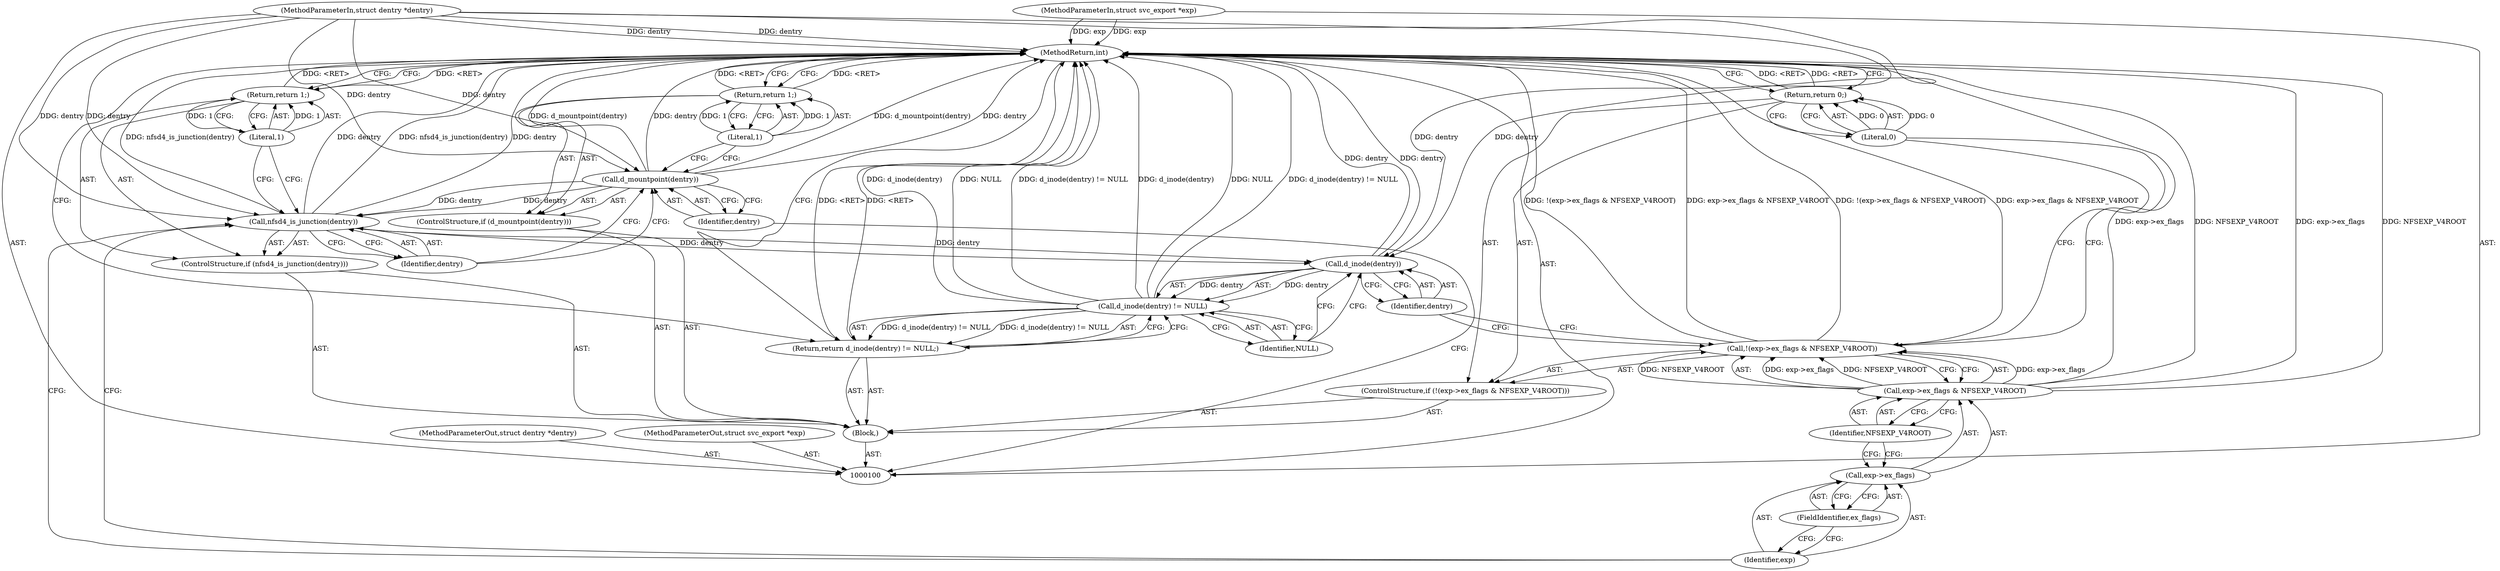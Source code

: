 digraph "1_linux_c70422f760c120480fee4de6c38804c72aa26bc1_19" {
"1000128" [label="(MethodReturn,int)"];
"1000101" [label="(MethodParameterIn,struct dentry *dentry)"];
"1000166" [label="(MethodParameterOut,struct dentry *dentry)"];
"1000102" [label="(MethodParameterIn,struct svc_export *exp)"];
"1000167" [label="(MethodParameterOut,struct svc_export *exp)"];
"1000103" [label="(Block,)"];
"1000104" [label="(ControlStructure,if (d_mountpoint(dentry)))"];
"1000106" [label="(Identifier,dentry)"];
"1000105" [label="(Call,d_mountpoint(dentry))"];
"1000108" [label="(Literal,1)"];
"1000107" [label="(Return,return 1;)"];
"1000109" [label="(ControlStructure,if (nfsd4_is_junction(dentry)))"];
"1000111" [label="(Identifier,dentry)"];
"1000110" [label="(Call,nfsd4_is_junction(dentry))"];
"1000113" [label="(Literal,1)"];
"1000112" [label="(Return,return 1;)"];
"1000114" [label="(ControlStructure,if (!(exp->ex_flags & NFSEXP_V4ROOT)))"];
"1000119" [label="(FieldIdentifier,ex_flags)"];
"1000120" [label="(Identifier,NFSEXP_V4ROOT)"];
"1000115" [label="(Call,!(exp->ex_flags & NFSEXP_V4ROOT))"];
"1000116" [label="(Call,exp->ex_flags & NFSEXP_V4ROOT)"];
"1000117" [label="(Call,exp->ex_flags)"];
"1000118" [label="(Identifier,exp)"];
"1000121" [label="(Return,return 0;)"];
"1000122" [label="(Literal,0)"];
"1000123" [label="(Return,return d_inode(dentry) != NULL;)"];
"1000126" [label="(Identifier,dentry)"];
"1000127" [label="(Identifier,NULL)"];
"1000124" [label="(Call,d_inode(dentry) != NULL)"];
"1000125" [label="(Call,d_inode(dentry))"];
"1000128" -> "1000100"  [label="AST: "];
"1000128" -> "1000107"  [label="CFG: "];
"1000128" -> "1000112"  [label="CFG: "];
"1000128" -> "1000121"  [label="CFG: "];
"1000128" -> "1000123"  [label="CFG: "];
"1000112" -> "1000128"  [label="DDG: <RET>"];
"1000116" -> "1000128"  [label="DDG: exp->ex_flags"];
"1000116" -> "1000128"  [label="DDG: NFSEXP_V4ROOT"];
"1000125" -> "1000128"  [label="DDG: dentry"];
"1000124" -> "1000128"  [label="DDG: d_inode(dentry)"];
"1000124" -> "1000128"  [label="DDG: NULL"];
"1000124" -> "1000128"  [label="DDG: d_inode(dentry) != NULL"];
"1000105" -> "1000128"  [label="DDG: d_mountpoint(dentry)"];
"1000105" -> "1000128"  [label="DDG: dentry"];
"1000115" -> "1000128"  [label="DDG: !(exp->ex_flags & NFSEXP_V4ROOT)"];
"1000115" -> "1000128"  [label="DDG: exp->ex_flags & NFSEXP_V4ROOT"];
"1000102" -> "1000128"  [label="DDG: exp"];
"1000101" -> "1000128"  [label="DDG: dentry"];
"1000110" -> "1000128"  [label="DDG: nfsd4_is_junction(dentry)"];
"1000110" -> "1000128"  [label="DDG: dentry"];
"1000121" -> "1000128"  [label="DDG: <RET>"];
"1000107" -> "1000128"  [label="DDG: <RET>"];
"1000123" -> "1000128"  [label="DDG: <RET>"];
"1000101" -> "1000100"  [label="AST: "];
"1000101" -> "1000128"  [label="DDG: dentry"];
"1000101" -> "1000105"  [label="DDG: dentry"];
"1000101" -> "1000110"  [label="DDG: dentry"];
"1000101" -> "1000125"  [label="DDG: dentry"];
"1000166" -> "1000100"  [label="AST: "];
"1000102" -> "1000100"  [label="AST: "];
"1000102" -> "1000128"  [label="DDG: exp"];
"1000167" -> "1000100"  [label="AST: "];
"1000103" -> "1000100"  [label="AST: "];
"1000104" -> "1000103"  [label="AST: "];
"1000109" -> "1000103"  [label="AST: "];
"1000114" -> "1000103"  [label="AST: "];
"1000123" -> "1000103"  [label="AST: "];
"1000104" -> "1000103"  [label="AST: "];
"1000105" -> "1000104"  [label="AST: "];
"1000107" -> "1000104"  [label="AST: "];
"1000106" -> "1000105"  [label="AST: "];
"1000106" -> "1000100"  [label="CFG: "];
"1000105" -> "1000106"  [label="CFG: "];
"1000105" -> "1000104"  [label="AST: "];
"1000105" -> "1000106"  [label="CFG: "];
"1000106" -> "1000105"  [label="AST: "];
"1000108" -> "1000105"  [label="CFG: "];
"1000111" -> "1000105"  [label="CFG: "];
"1000105" -> "1000128"  [label="DDG: d_mountpoint(dentry)"];
"1000105" -> "1000128"  [label="DDG: dentry"];
"1000101" -> "1000105"  [label="DDG: dentry"];
"1000105" -> "1000110"  [label="DDG: dentry"];
"1000108" -> "1000107"  [label="AST: "];
"1000108" -> "1000105"  [label="CFG: "];
"1000107" -> "1000108"  [label="CFG: "];
"1000108" -> "1000107"  [label="DDG: 1"];
"1000107" -> "1000104"  [label="AST: "];
"1000107" -> "1000108"  [label="CFG: "];
"1000108" -> "1000107"  [label="AST: "];
"1000128" -> "1000107"  [label="CFG: "];
"1000107" -> "1000128"  [label="DDG: <RET>"];
"1000108" -> "1000107"  [label="DDG: 1"];
"1000109" -> "1000103"  [label="AST: "];
"1000110" -> "1000109"  [label="AST: "];
"1000112" -> "1000109"  [label="AST: "];
"1000111" -> "1000110"  [label="AST: "];
"1000111" -> "1000105"  [label="CFG: "];
"1000110" -> "1000111"  [label="CFG: "];
"1000110" -> "1000109"  [label="AST: "];
"1000110" -> "1000111"  [label="CFG: "];
"1000111" -> "1000110"  [label="AST: "];
"1000113" -> "1000110"  [label="CFG: "];
"1000118" -> "1000110"  [label="CFG: "];
"1000110" -> "1000128"  [label="DDG: nfsd4_is_junction(dentry)"];
"1000110" -> "1000128"  [label="DDG: dentry"];
"1000105" -> "1000110"  [label="DDG: dentry"];
"1000101" -> "1000110"  [label="DDG: dentry"];
"1000110" -> "1000125"  [label="DDG: dentry"];
"1000113" -> "1000112"  [label="AST: "];
"1000113" -> "1000110"  [label="CFG: "];
"1000112" -> "1000113"  [label="CFG: "];
"1000113" -> "1000112"  [label="DDG: 1"];
"1000112" -> "1000109"  [label="AST: "];
"1000112" -> "1000113"  [label="CFG: "];
"1000113" -> "1000112"  [label="AST: "];
"1000128" -> "1000112"  [label="CFG: "];
"1000112" -> "1000128"  [label="DDG: <RET>"];
"1000113" -> "1000112"  [label="DDG: 1"];
"1000114" -> "1000103"  [label="AST: "];
"1000115" -> "1000114"  [label="AST: "];
"1000121" -> "1000114"  [label="AST: "];
"1000119" -> "1000117"  [label="AST: "];
"1000119" -> "1000118"  [label="CFG: "];
"1000117" -> "1000119"  [label="CFG: "];
"1000120" -> "1000116"  [label="AST: "];
"1000120" -> "1000117"  [label="CFG: "];
"1000116" -> "1000120"  [label="CFG: "];
"1000115" -> "1000114"  [label="AST: "];
"1000115" -> "1000116"  [label="CFG: "];
"1000116" -> "1000115"  [label="AST: "];
"1000122" -> "1000115"  [label="CFG: "];
"1000126" -> "1000115"  [label="CFG: "];
"1000115" -> "1000128"  [label="DDG: !(exp->ex_flags & NFSEXP_V4ROOT)"];
"1000115" -> "1000128"  [label="DDG: exp->ex_flags & NFSEXP_V4ROOT"];
"1000116" -> "1000115"  [label="DDG: exp->ex_flags"];
"1000116" -> "1000115"  [label="DDG: NFSEXP_V4ROOT"];
"1000116" -> "1000115"  [label="AST: "];
"1000116" -> "1000120"  [label="CFG: "];
"1000117" -> "1000116"  [label="AST: "];
"1000120" -> "1000116"  [label="AST: "];
"1000115" -> "1000116"  [label="CFG: "];
"1000116" -> "1000128"  [label="DDG: exp->ex_flags"];
"1000116" -> "1000128"  [label="DDG: NFSEXP_V4ROOT"];
"1000116" -> "1000115"  [label="DDG: exp->ex_flags"];
"1000116" -> "1000115"  [label="DDG: NFSEXP_V4ROOT"];
"1000117" -> "1000116"  [label="AST: "];
"1000117" -> "1000119"  [label="CFG: "];
"1000118" -> "1000117"  [label="AST: "];
"1000119" -> "1000117"  [label="AST: "];
"1000120" -> "1000117"  [label="CFG: "];
"1000118" -> "1000117"  [label="AST: "];
"1000118" -> "1000110"  [label="CFG: "];
"1000119" -> "1000118"  [label="CFG: "];
"1000121" -> "1000114"  [label="AST: "];
"1000121" -> "1000122"  [label="CFG: "];
"1000122" -> "1000121"  [label="AST: "];
"1000128" -> "1000121"  [label="CFG: "];
"1000121" -> "1000128"  [label="DDG: <RET>"];
"1000122" -> "1000121"  [label="DDG: 0"];
"1000122" -> "1000121"  [label="AST: "];
"1000122" -> "1000115"  [label="CFG: "];
"1000121" -> "1000122"  [label="CFG: "];
"1000122" -> "1000121"  [label="DDG: 0"];
"1000123" -> "1000103"  [label="AST: "];
"1000123" -> "1000124"  [label="CFG: "];
"1000124" -> "1000123"  [label="AST: "];
"1000128" -> "1000123"  [label="CFG: "];
"1000123" -> "1000128"  [label="DDG: <RET>"];
"1000124" -> "1000123"  [label="DDG: d_inode(dentry) != NULL"];
"1000126" -> "1000125"  [label="AST: "];
"1000126" -> "1000115"  [label="CFG: "];
"1000125" -> "1000126"  [label="CFG: "];
"1000127" -> "1000124"  [label="AST: "];
"1000127" -> "1000125"  [label="CFG: "];
"1000124" -> "1000127"  [label="CFG: "];
"1000124" -> "1000123"  [label="AST: "];
"1000124" -> "1000127"  [label="CFG: "];
"1000125" -> "1000124"  [label="AST: "];
"1000127" -> "1000124"  [label="AST: "];
"1000123" -> "1000124"  [label="CFG: "];
"1000124" -> "1000128"  [label="DDG: d_inode(dentry)"];
"1000124" -> "1000128"  [label="DDG: NULL"];
"1000124" -> "1000128"  [label="DDG: d_inode(dentry) != NULL"];
"1000124" -> "1000123"  [label="DDG: d_inode(dentry) != NULL"];
"1000125" -> "1000124"  [label="DDG: dentry"];
"1000125" -> "1000124"  [label="AST: "];
"1000125" -> "1000126"  [label="CFG: "];
"1000126" -> "1000125"  [label="AST: "];
"1000127" -> "1000125"  [label="CFG: "];
"1000125" -> "1000128"  [label="DDG: dentry"];
"1000125" -> "1000124"  [label="DDG: dentry"];
"1000110" -> "1000125"  [label="DDG: dentry"];
"1000101" -> "1000125"  [label="DDG: dentry"];
}
